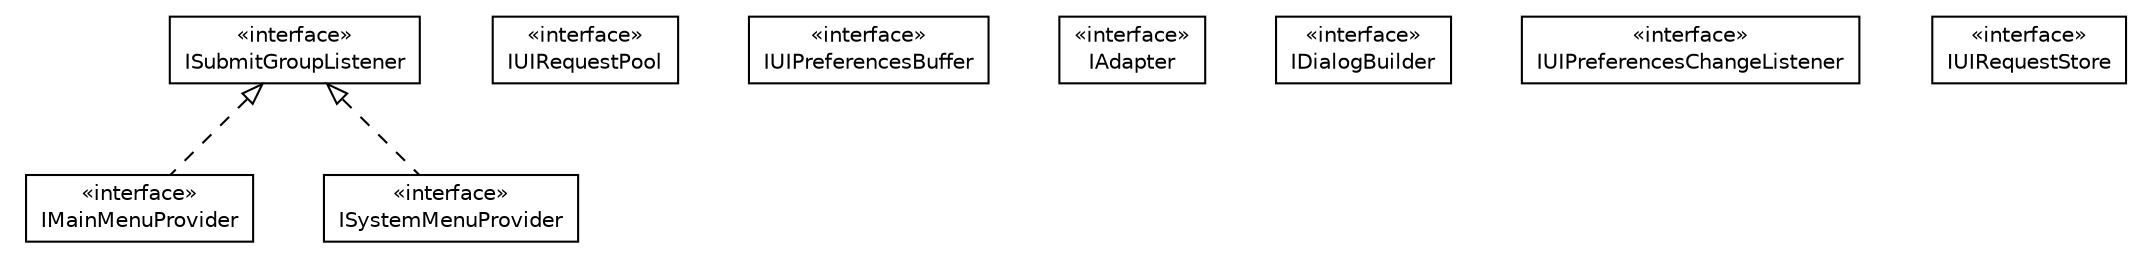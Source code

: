 #!/usr/local/bin/dot
#
# Class diagram 
# Generated by UMLGraph version R5_6-24-gf6e263 (http://www.umlgraph.org/)
#

digraph G {
	edge [fontname="Helvetica",fontsize=10,labelfontname="Helvetica",labelfontsize=10];
	node [fontname="Helvetica",fontsize=10,shape=plaintext];
	nodesep=0.25;
	ranksep=0.5;
	// org.universAAL.ui.dm.interfaces.ISubmitGroupListener
	c1077087 [label=<<table title="org.universAAL.ui.dm.interfaces.ISubmitGroupListener" border="0" cellborder="1" cellspacing="0" cellpadding="2" port="p" href="./ISubmitGroupListener.html">
		<tr><td><table border="0" cellspacing="0" cellpadding="1">
<tr><td align="center" balign="center"> &#171;interface&#187; </td></tr>
<tr><td align="center" balign="center"> ISubmitGroupListener </td></tr>
		</table></td></tr>
		</table>>, URL="./ISubmitGroupListener.html", fontname="Helvetica", fontcolor="black", fontsize=10.0];
	// org.universAAL.ui.dm.interfaces.IUIRequestPool
	c1077088 [label=<<table title="org.universAAL.ui.dm.interfaces.IUIRequestPool" border="0" cellborder="1" cellspacing="0" cellpadding="2" port="p" href="./IUIRequestPool.html">
		<tr><td><table border="0" cellspacing="0" cellpadding="1">
<tr><td align="center" balign="center"> &#171;interface&#187; </td></tr>
<tr><td align="center" balign="center"> IUIRequestPool </td></tr>
		</table></td></tr>
		</table>>, URL="./IUIRequestPool.html", fontname="Helvetica", fontcolor="black", fontsize=10.0];
	// org.universAAL.ui.dm.interfaces.IUIPreferencesBuffer
	c1077089 [label=<<table title="org.universAAL.ui.dm.interfaces.IUIPreferencesBuffer" border="0" cellborder="1" cellspacing="0" cellpadding="2" port="p" href="./IUIPreferencesBuffer.html">
		<tr><td><table border="0" cellspacing="0" cellpadding="1">
<tr><td align="center" balign="center"> &#171;interface&#187; </td></tr>
<tr><td align="center" balign="center"> IUIPreferencesBuffer </td></tr>
		</table></td></tr>
		</table>>, URL="./IUIPreferencesBuffer.html", fontname="Helvetica", fontcolor="black", fontsize=10.0];
	// org.universAAL.ui.dm.interfaces.IAdapter
	c1077090 [label=<<table title="org.universAAL.ui.dm.interfaces.IAdapter" border="0" cellborder="1" cellspacing="0" cellpadding="2" port="p" href="./IAdapter.html">
		<tr><td><table border="0" cellspacing="0" cellpadding="1">
<tr><td align="center" balign="center"> &#171;interface&#187; </td></tr>
<tr><td align="center" balign="center"> IAdapter </td></tr>
		</table></td></tr>
		</table>>, URL="./IAdapter.html", fontname="Helvetica", fontcolor="black", fontsize=10.0];
	// org.universAAL.ui.dm.interfaces.IDialogBuilder
	c1077091 [label=<<table title="org.universAAL.ui.dm.interfaces.IDialogBuilder" border="0" cellborder="1" cellspacing="0" cellpadding="2" port="p" href="./IDialogBuilder.html">
		<tr><td><table border="0" cellspacing="0" cellpadding="1">
<tr><td align="center" balign="center"> &#171;interface&#187; </td></tr>
<tr><td align="center" balign="center"> IDialogBuilder </td></tr>
		</table></td></tr>
		</table>>, URL="./IDialogBuilder.html", fontname="Helvetica", fontcolor="black", fontsize=10.0];
	// org.universAAL.ui.dm.interfaces.IUIPreferencesChangeListener
	c1077092 [label=<<table title="org.universAAL.ui.dm.interfaces.IUIPreferencesChangeListener" border="0" cellborder="1" cellspacing="0" cellpadding="2" port="p" href="./IUIPreferencesChangeListener.html">
		<tr><td><table border="0" cellspacing="0" cellpadding="1">
<tr><td align="center" balign="center"> &#171;interface&#187; </td></tr>
<tr><td align="center" balign="center"> IUIPreferencesChangeListener </td></tr>
		</table></td></tr>
		</table>>, URL="./IUIPreferencesChangeListener.html", fontname="Helvetica", fontcolor="black", fontsize=10.0];
	// org.universAAL.ui.dm.interfaces.IMainMenuProvider
	c1077093 [label=<<table title="org.universAAL.ui.dm.interfaces.IMainMenuProvider" border="0" cellborder="1" cellspacing="0" cellpadding="2" port="p" href="./IMainMenuProvider.html">
		<tr><td><table border="0" cellspacing="0" cellpadding="1">
<tr><td align="center" balign="center"> &#171;interface&#187; </td></tr>
<tr><td align="center" balign="center"> IMainMenuProvider </td></tr>
		</table></td></tr>
		</table>>, URL="./IMainMenuProvider.html", fontname="Helvetica", fontcolor="black", fontsize=10.0];
	// org.universAAL.ui.dm.interfaces.IUIRequestStore
	c1077094 [label=<<table title="org.universAAL.ui.dm.interfaces.IUIRequestStore" border="0" cellborder="1" cellspacing="0" cellpadding="2" port="p" href="./IUIRequestStore.html">
		<tr><td><table border="0" cellspacing="0" cellpadding="1">
<tr><td align="center" balign="center"> &#171;interface&#187; </td></tr>
<tr><td align="center" balign="center"> IUIRequestStore </td></tr>
		</table></td></tr>
		</table>>, URL="./IUIRequestStore.html", fontname="Helvetica", fontcolor="black", fontsize=10.0];
	// org.universAAL.ui.dm.interfaces.ISystemMenuProvider
	c1077095 [label=<<table title="org.universAAL.ui.dm.interfaces.ISystemMenuProvider" border="0" cellborder="1" cellspacing="0" cellpadding="2" port="p" href="./ISystemMenuProvider.html">
		<tr><td><table border="0" cellspacing="0" cellpadding="1">
<tr><td align="center" balign="center"> &#171;interface&#187; </td></tr>
<tr><td align="center" balign="center"> ISystemMenuProvider </td></tr>
		</table></td></tr>
		</table>>, URL="./ISystemMenuProvider.html", fontname="Helvetica", fontcolor="black", fontsize=10.0];
	//org.universAAL.ui.dm.interfaces.IMainMenuProvider implements org.universAAL.ui.dm.interfaces.ISubmitGroupListener
	c1077087:p -> c1077093:p [dir=back,arrowtail=empty,style=dashed];
	//org.universAAL.ui.dm.interfaces.ISystemMenuProvider implements org.universAAL.ui.dm.interfaces.ISubmitGroupListener
	c1077087:p -> c1077095:p [dir=back,arrowtail=empty,style=dashed];
}

